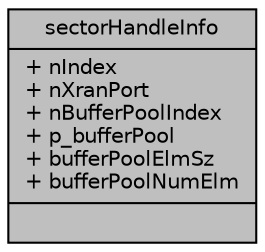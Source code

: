 digraph "sectorHandleInfo"
{
 // LATEX_PDF_SIZE
  edge [fontname="Helvetica",fontsize="10",labelfontname="Helvetica",labelfontsize="10"];
  node [fontname="Helvetica",fontsize="10",shape=record];
  Node1 [label="{sectorHandleInfo\n|+ nIndex\l+ nXranPort\l+ nBufferPoolIndex\l+ p_bufferPool\l+ bufferPoolElmSz\l+ bufferPoolNumElm\l|}",height=0.2,width=0.4,color="black", fillcolor="grey75", style="filled", fontcolor="black",tooltip=" "];
}
